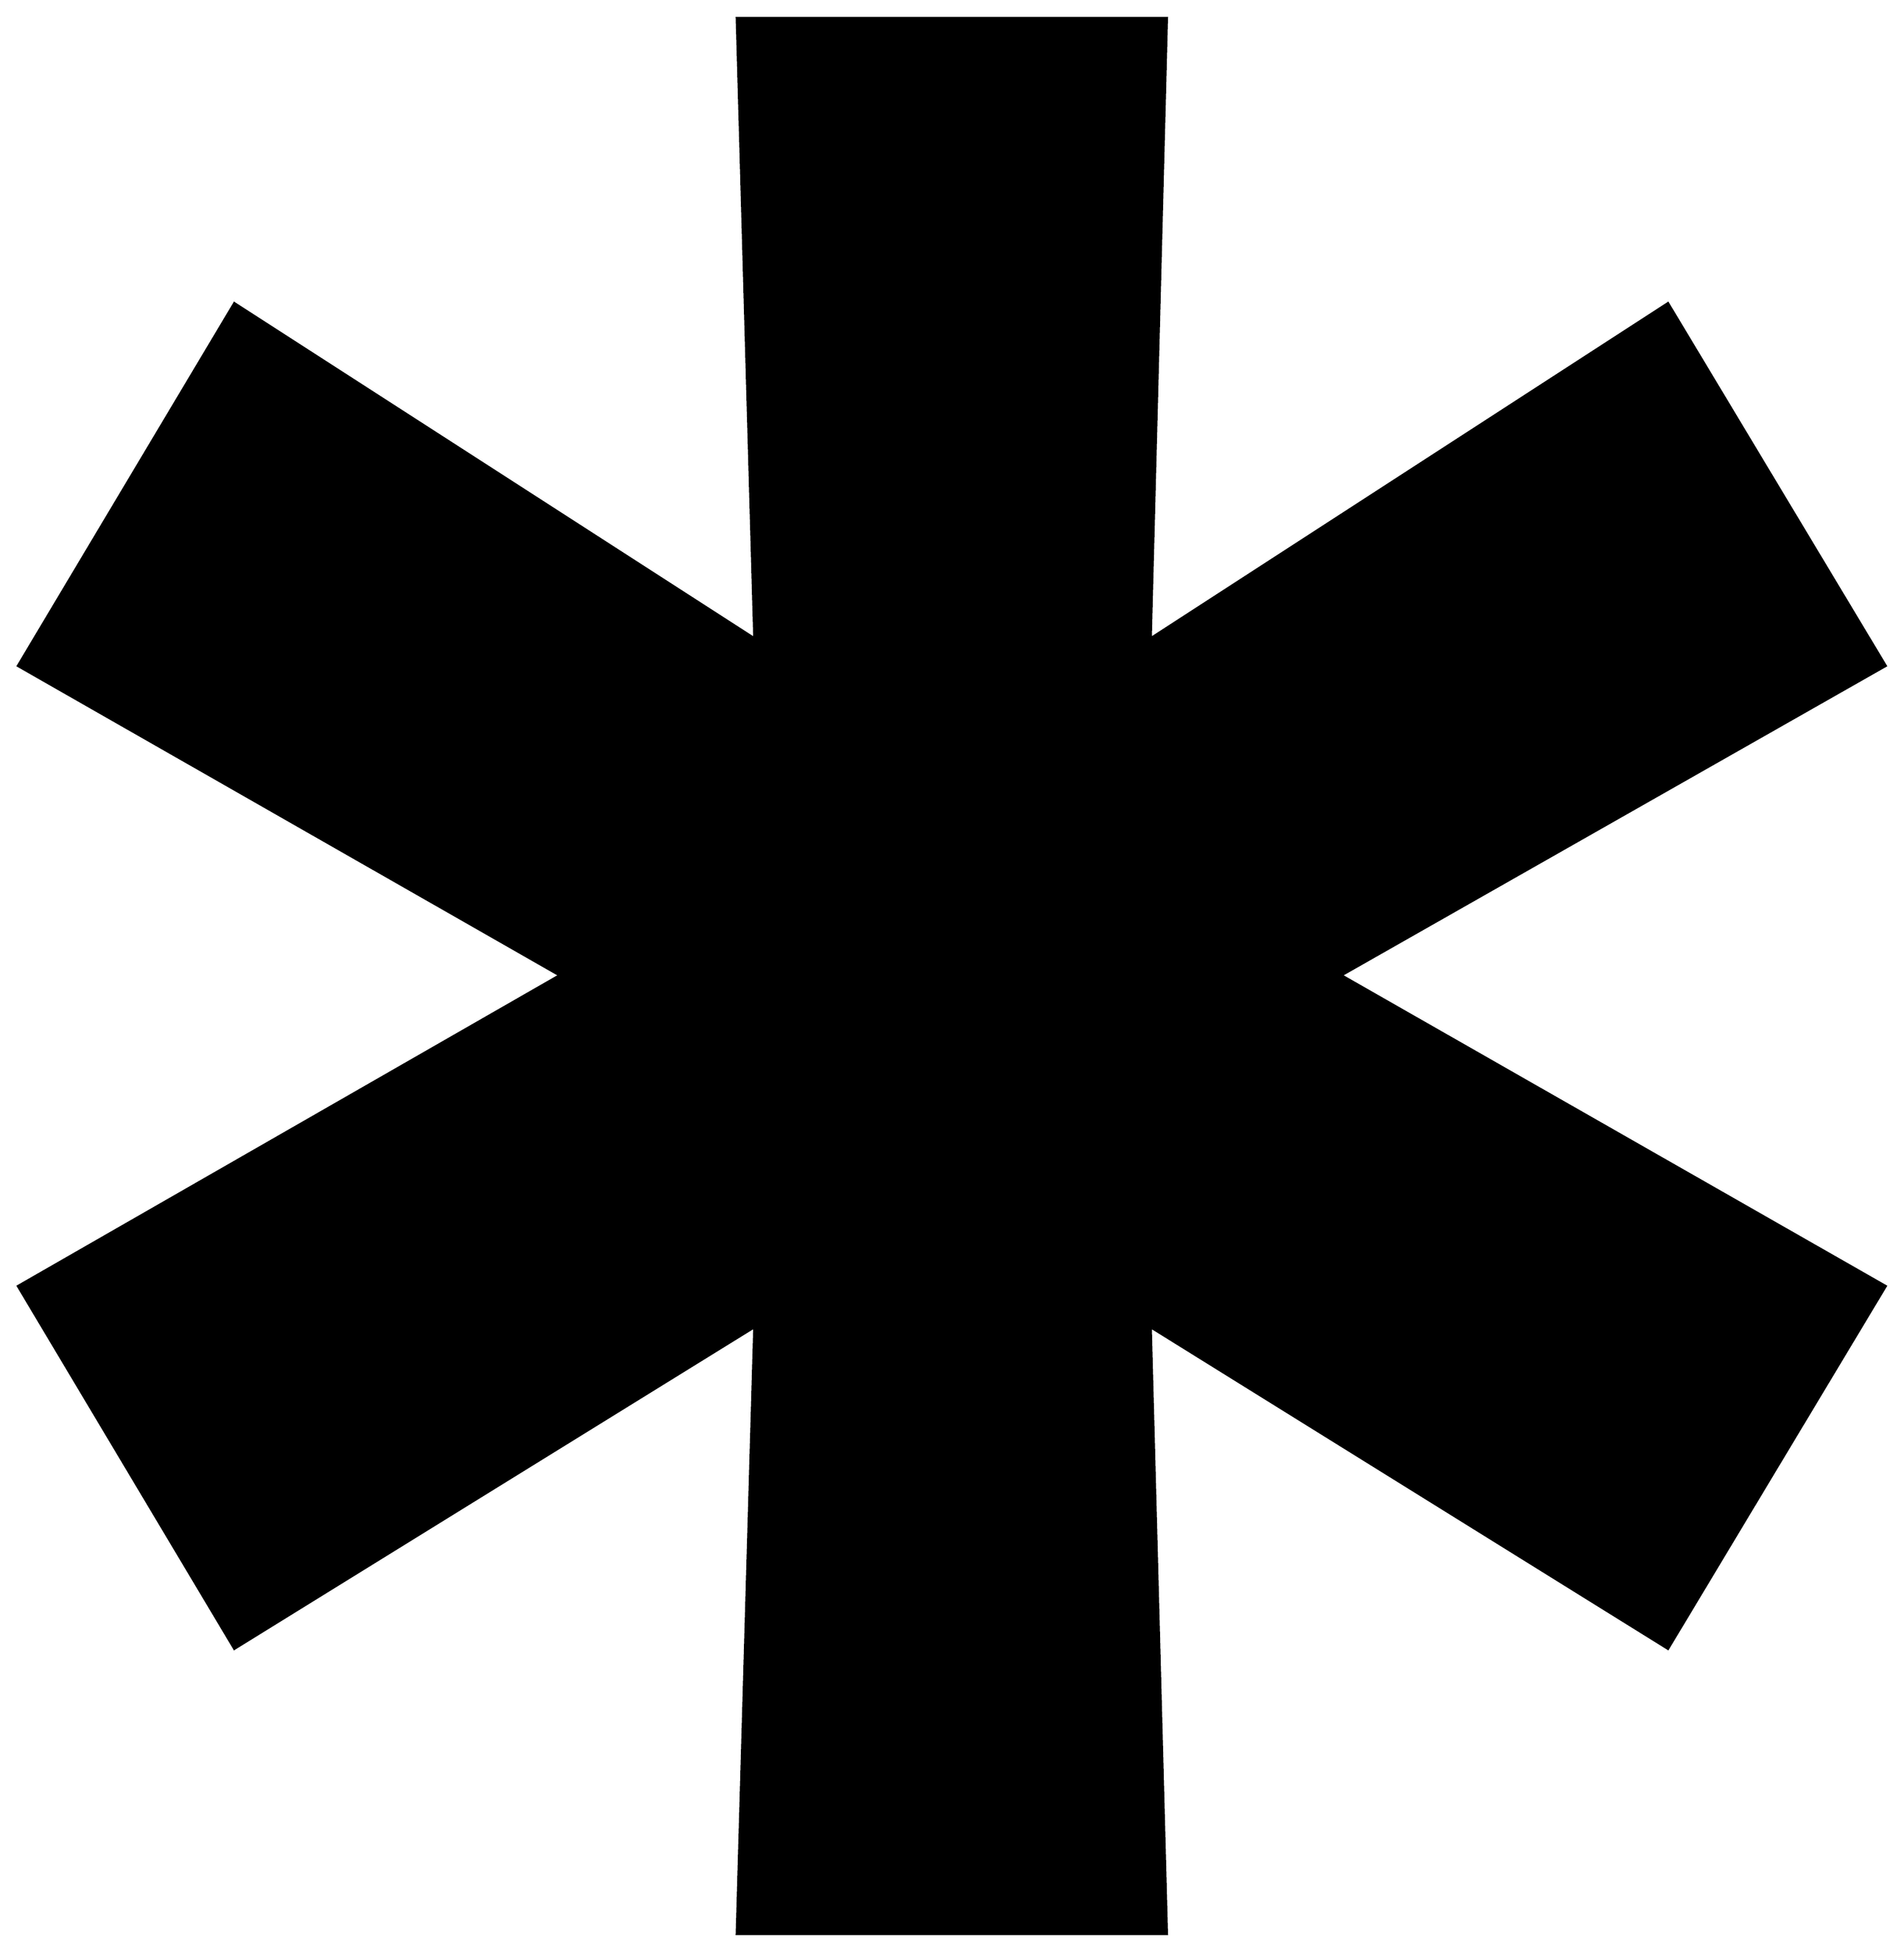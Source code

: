 


\begin{tikzpicture}[y=0.80pt, x=0.80pt, yscale=-1.0, xscale=1.0, inner sep=0pt, outer sep=0pt]
\begin{scope}[shift={(100.0,1832.0)},nonzero rule]
  \path[draw=.,fill=.,line width=1.600pt] (1482.0,-479.0) --
    (1321.0,-211.0) -- (938.0,-449.0) -- (950.0,0.0) --
    (632.0,0.0) -- (645.0,-449.0) -- (260.0,-211.0) --
    (100.0,-479.0) -- (501.0,-709.0) -- (100.0,-938.0) --
    (260.0,-1206.0) -- (645.0,-958.0) -- (632.0,-1417.0) --
    (950.0,-1417.0) -- (938.0,-958.0) -- (1321.0,-1206.0) --
    (1482.0,-938.0) -- (1079.0,-709.0) -- (1482.0,-479.0) --
    cycle;
\end{scope}

\end{tikzpicture}

